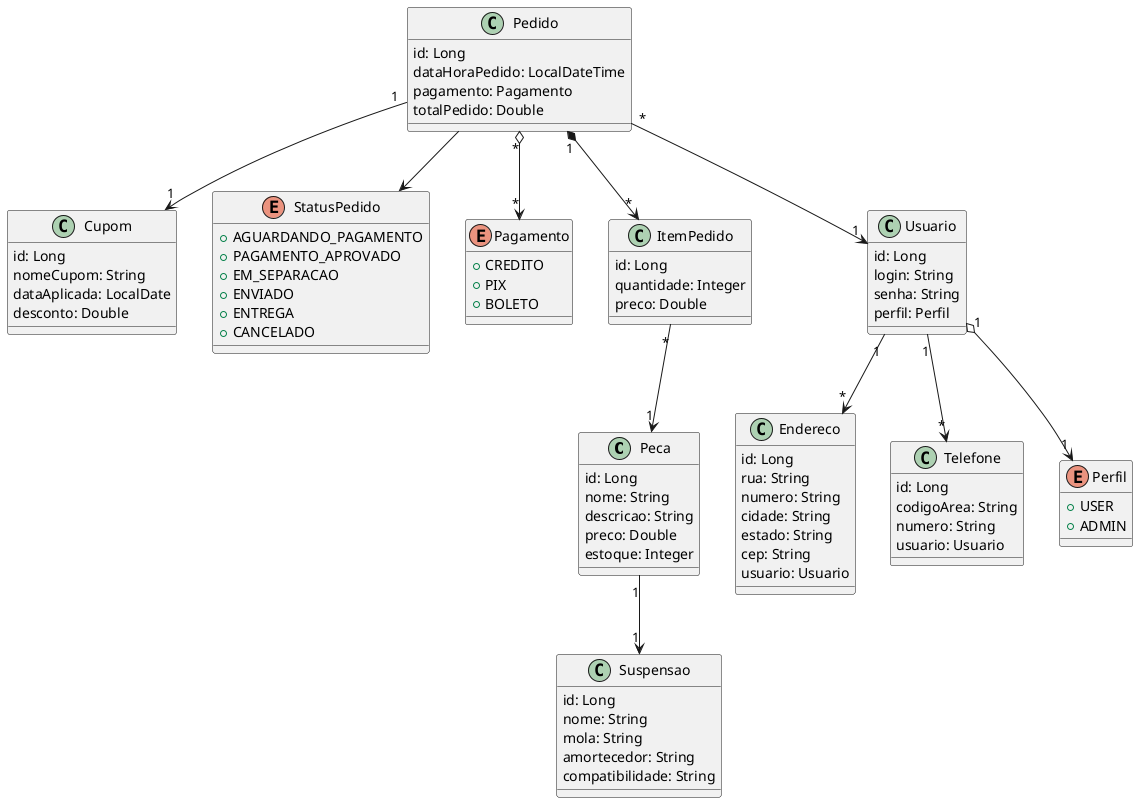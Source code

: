 @startuml diagrama

class Peca {
    id: Long
    nome: String
    descricao: String
    preco: Double
    estoque: Integer
}

class Suspensao {
    id: Long
    nome: String
    mola: String
    amortecedor: String
    compatibilidade: String
}

class Cupom {
    id: Long
    nomeCupom: String
    dataAplicada: LocalDate
    desconto: Double
}

Pedido "1" --> "1" Cupom

enum StatusPedido{
    + AGUARDANDO_PAGAMENTO
    + PAGAMENTO_APROVADO
    + EM_SEPARACAO
    + ENVIADO
    + ENTREGA
    + CANCELADO
}

Pedido --> StatusPedido

class Pedido {
    id: Long
    dataHoraPedido: LocalDateTime
    pagamento: Pagamento 
    totalPedido: Double
}

enum Pagamento{
    + CREDITO
    + PIX
    + BOLETO 
}

class ItemPedido {
    id: Long
    quantidade: Integer
    preco: Double
}

class Usuario {
    id: Long
    login: String
    senha: String
    perfil: Perfil
}

Usuario "1" --> "*" Endereco

class Endereco {
    id: Long
    rua: String
    numero: String
    cidade: String
    estado: String
    cep: String
    usuario: Usuario
}

Usuario "1" --> "*" Telefone

class Telefone {
    id: Long
    codigoArea: String
    numero: String
    usuario: Usuario
}

enum Perfil {
    + USER
    + ADMIN
}

Pedido "*" o--> "*" Pagamento
Pedido "*" --> "1" Usuario
Pedido "1" *--> "*" ItemPedido

Peca "1" --> "1" Suspensao
Usuario "1" o--> "1" Perfil


ItemPedido "*" --> "1" Peca